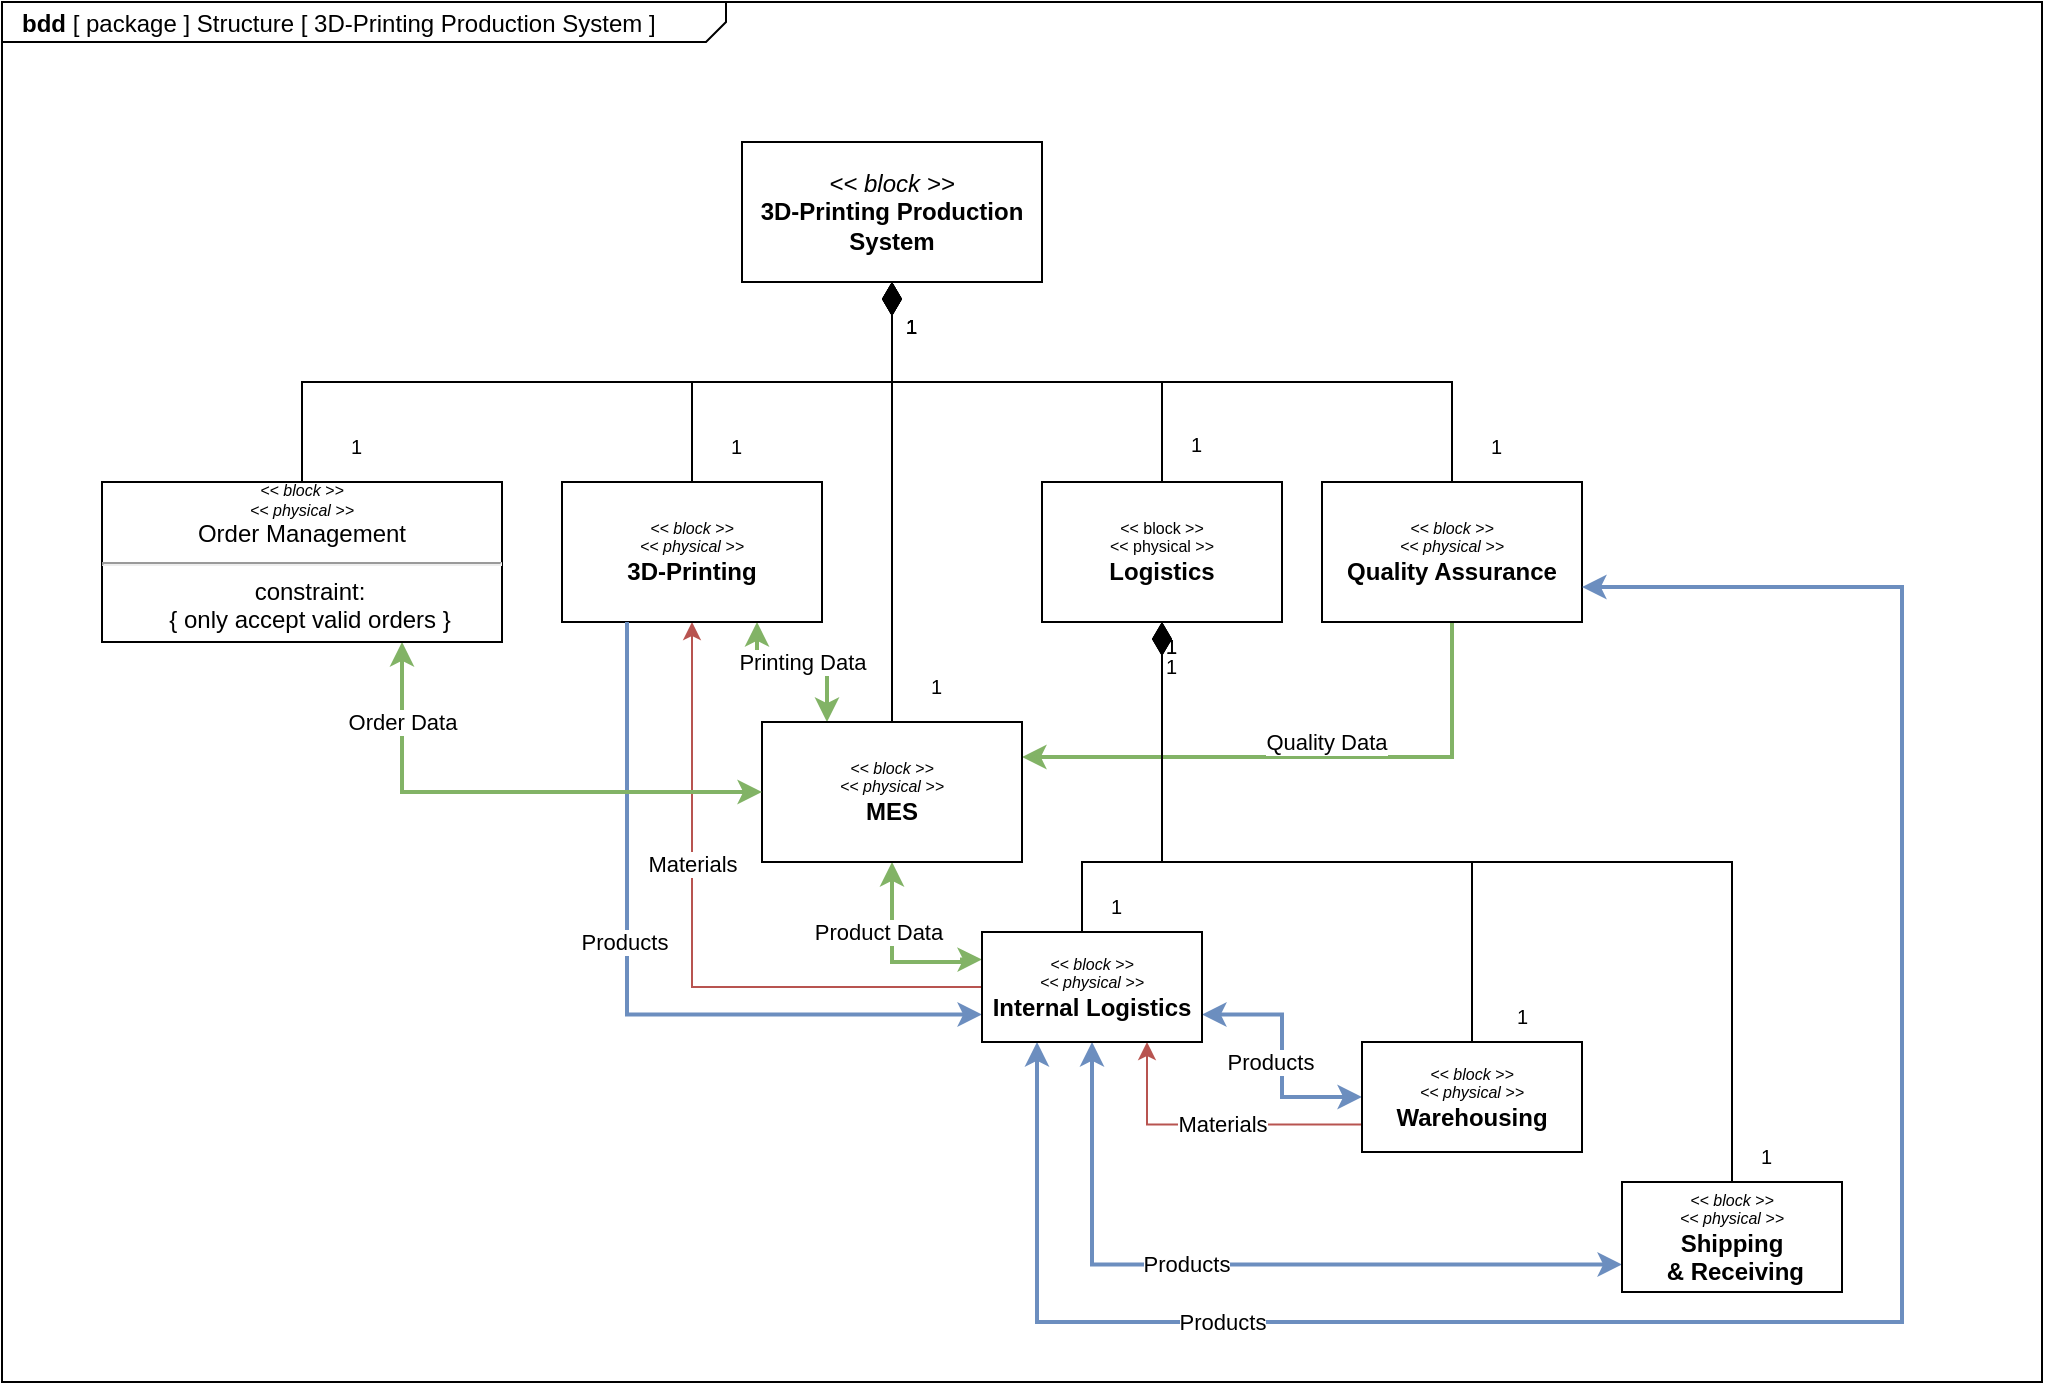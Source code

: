 <mxfile version="24.8.1">
  <diagram name="Seite-1" id="GFA_SByiZ649OcQAbFE9">
    <mxGraphModel dx="952" dy="637" grid="1" gridSize="10" guides="1" tooltips="1" connect="1" arrows="1" fold="1" page="1" pageScale="1" pageWidth="827" pageHeight="1169" math="0" shadow="0">
      <root>
        <mxCell id="0" />
        <mxCell id="1" parent="0" />
        <mxCell id="Q9ZKkBL_76BCk9_iBAh2-4" value="&lt;p style=&quot;margin:0px;margin-top:4px;margin-left:10px;text-align:left;&quot;&gt;&lt;b&gt;bdd &lt;/b&gt;[ package ] Structure [ 3D-Printing Production System ]&lt;/p&gt;" style="html=1;shape=mxgraph.sysml.package;labelX=362.47;align=left;spacingLeft=10;overflow=fill;recursiveResize=0;" parent="1" vertex="1">
          <mxGeometry y="60" width="1020" height="690" as="geometry" />
        </mxCell>
        <mxCell id="Q9ZKkBL_76BCk9_iBAh2-5" value="&lt;span style=&quot;font-weight: normal;&quot;&gt;&lt;i&gt;&amp;lt;&amp;lt; block &amp;gt;&amp;gt;&lt;/i&gt;&lt;/span&gt;&lt;br&gt;&lt;div&gt;3D-Printing Production System&lt;/div&gt;" style="strokeColor=inherit;fillColor=inherit;gradientColor=inherit;shape=rect;fontStyle=1;html=1;whiteSpace=wrap;align=center;" parent="Q9ZKkBL_76BCk9_iBAh2-4" vertex="1">
          <mxGeometry x="370" y="70" width="150" height="70" as="geometry" />
        </mxCell>
        <mxCell id="Q9ZKkBL_76BCk9_iBAh2-6" value="&lt;div style=&quot;font-size: 8px;&quot;&gt;&lt;span style=&quot;font-weight: normal;&quot;&gt;&amp;lt;&amp;lt; block &amp;gt;&amp;gt;&lt;/span&gt;&lt;/div&gt;&lt;div style=&quot;font-size: 8px;&quot;&gt;&lt;span style=&quot;font-weight: normal;&quot;&gt;&amp;lt;&amp;lt; physical &amp;gt;&amp;gt;&lt;br&gt;&lt;/span&gt;&lt;/div&gt;&lt;div&gt;Logistics&lt;br&gt;&lt;/div&gt;" style="strokeColor=inherit;fillColor=inherit;gradientColor=inherit;shape=rect;fontStyle=1;html=1;whiteSpace=wrap;align=center;" parent="Q9ZKkBL_76BCk9_iBAh2-4" vertex="1">
          <mxGeometry x="520" y="240" width="120" height="70" as="geometry" />
        </mxCell>
        <mxCell id="Q9ZKkBL_76BCk9_iBAh2-7" value="" style="strokeColor=inherit;fillColor=inherit;gradientColor=inherit;align=right;html=1;verticalAlign=bottom;endArrow=none;startArrow=diamondThin;startSize=14;startFill=1;edgeStyle=orthogonalEdgeStyle;endFill=0;labelBackgroundColor=none;rounded=0;" parent="Q9ZKkBL_76BCk9_iBAh2-4" source="Q9ZKkBL_76BCk9_iBAh2-5" target="Q9ZKkBL_76BCk9_iBAh2-6" edge="1">
          <mxGeometry x="0.918" relative="1" as="geometry">
            <mxPoint as="offset" />
          </mxGeometry>
        </mxCell>
        <mxCell id="Q9ZKkBL_76BCk9_iBAh2-8" value="1" style="resizable=0;html=1;align=left;verticalAlign=top;labelBackgroundColor=none;fontSize=10" parent="Q9ZKkBL_76BCk9_iBAh2-7" connectable="0" vertex="1">
          <mxGeometry x="-1" relative="1" as="geometry">
            <mxPoint x="5" y="10" as="offset" />
          </mxGeometry>
        </mxCell>
        <mxCell id="Q9ZKkBL_76BCk9_iBAh2-9" value="1" style="resizable=0;html=1;align=right;verticalAlign=top;labelBackgroundColor=none;fontSize=10" parent="Q9ZKkBL_76BCk9_iBAh2-7" connectable="0" vertex="1">
          <mxGeometry x="1" relative="1" as="geometry">
            <mxPoint x="20" y="-31" as="offset" />
          </mxGeometry>
        </mxCell>
        <mxCell id="0YOrRNStGJFLoWrIP_f3-7" style="edgeStyle=orthogonalEdgeStyle;rounded=0;orthogonalLoop=1;jettySize=auto;html=1;exitX=0.75;exitY=1;exitDx=0;exitDy=0;entryX=0.25;entryY=0;entryDx=0;entryDy=0;endArrow=classic;endFill=1;fillColor=#d5e8d4;strokeColor=#82b366;strokeWidth=2;startArrow=classic;startFill=1;" parent="Q9ZKkBL_76BCk9_iBAh2-4" source="Q9ZKkBL_76BCk9_iBAh2-10" target="Q9ZKkBL_76BCk9_iBAh2-17" edge="1">
          <mxGeometry relative="1" as="geometry" />
        </mxCell>
        <mxCell id="0YOrRNStGJFLoWrIP_f3-8" value="Printing Data" style="edgeLabel;html=1;align=center;verticalAlign=middle;resizable=0;points=[];" parent="0YOrRNStGJFLoWrIP_f3-7" vertex="1" connectable="0">
          <mxGeometry x="-0.595" y="-1" relative="1" as="geometry">
            <mxPoint x="23" y="3" as="offset" />
          </mxGeometry>
        </mxCell>
        <mxCell id="HfJMQKa8n6tODAaL_8SI-4" style="edgeStyle=orthogonalEdgeStyle;rounded=0;orthogonalLoop=1;jettySize=auto;html=1;exitX=0.5;exitY=1;exitDx=0;exitDy=0;entryX=0;entryY=0.5;entryDx=0;entryDy=0;endArrow=none;endFill=0;fillColor=#f8cecc;strokeColor=#b85450;startArrow=classic;startFill=1;" edge="1" parent="Q9ZKkBL_76BCk9_iBAh2-4" source="Q9ZKkBL_76BCk9_iBAh2-10" target="Q9ZKkBL_76BCk9_iBAh2-56">
          <mxGeometry relative="1" as="geometry" />
        </mxCell>
        <mxCell id="HfJMQKa8n6tODAaL_8SI-5" value="Materials" style="edgeLabel;html=1;align=center;verticalAlign=middle;resizable=0;points=[];" vertex="1" connectable="0" parent="HfJMQKa8n6tODAaL_8SI-4">
          <mxGeometry x="0.301" y="-1" relative="1" as="geometry">
            <mxPoint x="-31" y="-63" as="offset" />
          </mxGeometry>
        </mxCell>
        <mxCell id="Q9ZKkBL_76BCk9_iBAh2-10" value="&lt;div style=&quot;font-size: 8px;&quot;&gt;&lt;span style=&quot;font-weight: normal;&quot;&gt;&lt;i&gt;&amp;lt;&amp;lt; block &amp;gt;&amp;gt;&lt;/i&gt;&lt;/span&gt;&lt;/div&gt;&lt;div style=&quot;font-size: 8px;&quot;&gt;&lt;span style=&quot;font-weight: normal;&quot;&gt;&lt;i&gt;&amp;lt;&amp;lt; physical &amp;gt;&amp;gt;&lt;br&gt;&lt;/i&gt;&lt;/span&gt;&lt;/div&gt;&lt;div&gt;3D-Printing&lt;br&gt;&lt;/div&gt;" style="strokeColor=inherit;fillColor=inherit;gradientColor=inherit;shape=rect;fontStyle=1;html=1;whiteSpace=wrap;align=center;" parent="Q9ZKkBL_76BCk9_iBAh2-4" vertex="1">
          <mxGeometry x="280" y="240" width="130" height="70" as="geometry" />
        </mxCell>
        <mxCell id="Q9ZKkBL_76BCk9_iBAh2-13" value="" style="align=right;html=1;verticalAlign=bottom;endArrow=none;startArrow=diamondThin;startSize=14;startFill=1;edgeStyle=none;rounded=0;entryX=0.5;entryY=0;entryDx=0;entryDy=0;exitX=0.5;exitY=1;exitDx=0;exitDy=0;" parent="Q9ZKkBL_76BCk9_iBAh2-4" source="Q9ZKkBL_76BCk9_iBAh2-5" target="Q9ZKkBL_76BCk9_iBAh2-17" edge="1">
          <mxGeometry x="-0.2" y="-5" relative="1" as="geometry">
            <mxPoint x="440" y="140" as="sourcePoint" />
            <mxPoint x="445" y="340" as="targetPoint" />
            <mxPoint as="offset" />
          </mxGeometry>
        </mxCell>
        <mxCell id="Q9ZKkBL_76BCk9_iBAh2-14" value="1" style="resizable=0;html=1;align=left;verticalAlign=top;labelBackgroundColor=none;fontSize=10" parent="Q9ZKkBL_76BCk9_iBAh2-13" connectable="0" vertex="1">
          <mxGeometry x="-1" relative="1" as="geometry">
            <mxPoint x="5" y="10" as="offset" />
          </mxGeometry>
        </mxCell>
        <mxCell id="Q9ZKkBL_76BCk9_iBAh2-15" value="1" style="resizable=0;html=1;align=right;verticalAlign=top;labelBackgroundColor=none;fontSize=10" parent="Q9ZKkBL_76BCk9_iBAh2-13" connectable="0" vertex="1">
          <mxGeometry x="1" relative="1" as="geometry">
            <mxPoint x="25" y="-30" as="offset" />
          </mxGeometry>
        </mxCell>
        <mxCell id="0YOrRNStGJFLoWrIP_f3-1" style="edgeStyle=orthogonalEdgeStyle;rounded=0;orthogonalLoop=1;jettySize=auto;html=1;exitX=0.5;exitY=1;exitDx=0;exitDy=0;entryX=0;entryY=0.25;entryDx=0;entryDy=0;endArrow=classic;endFill=1;fillColor=#d5e8d4;strokeColor=#82b366;strokeWidth=2;startArrow=classic;startFill=1;" parent="Q9ZKkBL_76BCk9_iBAh2-4" source="Q9ZKkBL_76BCk9_iBAh2-17" target="Q9ZKkBL_76BCk9_iBAh2-56" edge="1">
          <mxGeometry relative="1" as="geometry">
            <Array as="points">
              <mxPoint x="445" y="480" />
              <mxPoint x="480" y="480" />
              <mxPoint x="480" y="479" />
            </Array>
          </mxGeometry>
        </mxCell>
        <mxCell id="0YOrRNStGJFLoWrIP_f3-6" value="&lt;div&gt;Product Data&lt;br&gt;&lt;/div&gt;" style="edgeLabel;html=1;align=center;verticalAlign=middle;resizable=0;points=[];" parent="0YOrRNStGJFLoWrIP_f3-1" vertex="1" connectable="0">
          <mxGeometry x="-0.521" y="-1" relative="1" as="geometry">
            <mxPoint x="-6" y="12" as="offset" />
          </mxGeometry>
        </mxCell>
        <mxCell id="0YOrRNStGJFLoWrIP_f3-2" style="edgeStyle=orthogonalEdgeStyle;rounded=0;orthogonalLoop=1;jettySize=auto;html=1;exitX=1;exitY=0.25;exitDx=0;exitDy=0;entryX=0.5;entryY=1;entryDx=0;entryDy=0;endArrow=none;endFill=0;fillColor=#d5e8d4;strokeColor=#82b366;strokeWidth=2;startArrow=classic;startFill=1;" parent="Q9ZKkBL_76BCk9_iBAh2-4" source="Q9ZKkBL_76BCk9_iBAh2-17" target="Q9ZKkBL_76BCk9_iBAh2-55" edge="1">
          <mxGeometry relative="1" as="geometry" />
        </mxCell>
        <mxCell id="0YOrRNStGJFLoWrIP_f3-3" value="Quality Data" style="edgeLabel;html=1;align=center;verticalAlign=middle;resizable=0;points=[];" parent="0YOrRNStGJFLoWrIP_f3-2" vertex="1" connectable="0">
          <mxGeometry x="0.2" relative="1" as="geometry">
            <mxPoint x="-18" y="-8" as="offset" />
          </mxGeometry>
        </mxCell>
        <mxCell id="Q9ZKkBL_76BCk9_iBAh2-17" value="&lt;div style=&quot;font-size: 8px;&quot;&gt;&lt;span style=&quot;font-weight: normal;&quot;&gt;&lt;i&gt;&amp;lt;&amp;lt; block &amp;gt;&amp;gt;&lt;/i&gt;&lt;/span&gt;&lt;/div&gt;&lt;div style=&quot;font-size: 8px;&quot;&gt;&lt;span style=&quot;font-weight: normal;&quot;&gt;&lt;i&gt;&amp;lt;&amp;lt; physical &amp;gt;&amp;gt;&lt;br&gt;&lt;/i&gt;&lt;/span&gt;&lt;/div&gt;MES" style="strokeColor=inherit;fillColor=inherit;gradientColor=inherit;shape=rect;fontStyle=1;html=1;whiteSpace=wrap;align=center;" parent="Q9ZKkBL_76BCk9_iBAh2-4" vertex="1">
          <mxGeometry x="380" y="360" width="130" height="70" as="geometry" />
        </mxCell>
        <mxCell id="Q9ZKkBL_76BCk9_iBAh2-55" value="&lt;div style=&quot;font-size: 8px;&quot;&gt;&lt;span style=&quot;font-weight: normal;&quot;&gt;&lt;i&gt;&amp;lt;&amp;lt; block &amp;gt;&amp;gt;&lt;/i&gt;&lt;/span&gt;&lt;/div&gt;&lt;div style=&quot;font-size: 8px;&quot;&gt;&lt;span style=&quot;font-weight: normal;&quot;&gt;&lt;i&gt;&amp;lt;&amp;lt; physical &amp;gt;&amp;gt;&lt;br&gt;&lt;/i&gt;&lt;/span&gt;&lt;/div&gt;&lt;div&gt;Quality Assurance&lt;br&gt;&lt;/div&gt;" style="strokeColor=inherit;fillColor=inherit;gradientColor=inherit;shape=rect;fontStyle=1;html=1;whiteSpace=wrap;align=center;" parent="Q9ZKkBL_76BCk9_iBAh2-4" vertex="1">
          <mxGeometry x="660" y="240" width="130" height="70" as="geometry" />
        </mxCell>
        <mxCell id="0YOrRNStGJFLoWrIP_f3-12" style="edgeStyle=orthogonalEdgeStyle;rounded=0;orthogonalLoop=1;jettySize=auto;html=1;exitX=1;exitY=0.75;exitDx=0;exitDy=0;entryX=0;entryY=0.5;entryDx=0;entryDy=0;endArrow=classic;endFill=1;fillColor=#dae8fc;strokeColor=#6c8ebf;strokeWidth=2;startArrow=classic;startFill=1;" parent="Q9ZKkBL_76BCk9_iBAh2-4" source="Q9ZKkBL_76BCk9_iBAh2-56" target="Q9ZKkBL_76BCk9_iBAh2-57" edge="1">
          <mxGeometry relative="1" as="geometry" />
        </mxCell>
        <mxCell id="0YOrRNStGJFLoWrIP_f3-13" value="Products" style="edgeLabel;html=1;align=center;verticalAlign=middle;resizable=0;points=[];" parent="0YOrRNStGJFLoWrIP_f3-12" vertex="1" connectable="0">
          <mxGeometry x="-0.099" y="-1" relative="1" as="geometry">
            <mxPoint x="-5" y="9" as="offset" />
          </mxGeometry>
        </mxCell>
        <mxCell id="0YOrRNStGJFLoWrIP_f3-14" style="edgeStyle=orthogonalEdgeStyle;rounded=0;orthogonalLoop=1;jettySize=auto;html=1;exitX=0;exitY=0.75;exitDx=0;exitDy=0;entryX=0.25;entryY=1;entryDx=0;entryDy=0;endArrow=none;endFill=0;fillColor=#dae8fc;strokeColor=#6c8ebf;strokeWidth=2;startArrow=classic;startFill=1;" parent="Q9ZKkBL_76BCk9_iBAh2-4" source="Q9ZKkBL_76BCk9_iBAh2-56" target="Q9ZKkBL_76BCk9_iBAh2-10" edge="1">
          <mxGeometry relative="1" as="geometry" />
        </mxCell>
        <mxCell id="0YOrRNStGJFLoWrIP_f3-15" value="Products" style="edgeLabel;html=1;align=center;verticalAlign=middle;resizable=0;points=[];" parent="0YOrRNStGJFLoWrIP_f3-14" vertex="1" connectable="0">
          <mxGeometry x="0.236" relative="1" as="geometry">
            <mxPoint x="-2" y="17" as="offset" />
          </mxGeometry>
        </mxCell>
        <mxCell id="0YOrRNStGJFLoWrIP_f3-17" style="edgeStyle=orthogonalEdgeStyle;rounded=0;orthogonalLoop=1;jettySize=auto;html=1;exitX=0.5;exitY=1;exitDx=0;exitDy=0;entryX=0;entryY=0.75;entryDx=0;entryDy=0;endArrow=classic;endFill=1;fillColor=#dae8fc;strokeColor=#6c8ebf;strokeWidth=2;startArrow=classic;startFill=1;" parent="Q9ZKkBL_76BCk9_iBAh2-4" source="Q9ZKkBL_76BCk9_iBAh2-56" target="Q9ZKkBL_76BCk9_iBAh2-58" edge="1">
          <mxGeometry relative="1" as="geometry" />
        </mxCell>
        <mxCell id="0YOrRNStGJFLoWrIP_f3-18" value="Products" style="edgeLabel;html=1;align=center;verticalAlign=middle;resizable=0;points=[];" parent="0YOrRNStGJFLoWrIP_f3-17" vertex="1" connectable="0">
          <mxGeometry x="-0.161" y="2" relative="1" as="geometry">
            <mxPoint y="1" as="offset" />
          </mxGeometry>
        </mxCell>
        <mxCell id="0YOrRNStGJFLoWrIP_f3-19" style="edgeStyle=orthogonalEdgeStyle;rounded=0;orthogonalLoop=1;jettySize=auto;html=1;exitX=0.25;exitY=1;exitDx=0;exitDy=0;entryX=1;entryY=0.75;entryDx=0;entryDy=0;fillColor=#dae8fc;strokeColor=#6c8ebf;endArrow=classic;endFill=1;strokeWidth=2;startArrow=classic;startFill=1;" parent="Q9ZKkBL_76BCk9_iBAh2-4" source="Q9ZKkBL_76BCk9_iBAh2-56" target="Q9ZKkBL_76BCk9_iBAh2-55" edge="1">
          <mxGeometry relative="1" as="geometry">
            <Array as="points">
              <mxPoint x="518" y="660" />
              <mxPoint x="950" y="660" />
              <mxPoint x="950" y="293" />
            </Array>
          </mxGeometry>
        </mxCell>
        <mxCell id="0YOrRNStGJFLoWrIP_f3-20" value="Products" style="edgeLabel;html=1;align=center;verticalAlign=middle;resizable=0;points=[];" parent="0YOrRNStGJFLoWrIP_f3-19" vertex="1" connectable="0">
          <mxGeometry x="-0.577" relative="1" as="geometry">
            <mxPoint as="offset" />
          </mxGeometry>
        </mxCell>
        <mxCell id="HfJMQKa8n6tODAaL_8SI-1" style="edgeStyle=orthogonalEdgeStyle;rounded=0;orthogonalLoop=1;jettySize=auto;html=1;exitX=0.75;exitY=1;exitDx=0;exitDy=0;entryX=0;entryY=0.75;entryDx=0;entryDy=0;endArrow=none;endFill=0;fillColor=#f8cecc;strokeColor=#b85450;startArrow=classic;startFill=1;" edge="1" parent="Q9ZKkBL_76BCk9_iBAh2-4" source="Q9ZKkBL_76BCk9_iBAh2-56" target="Q9ZKkBL_76BCk9_iBAh2-57">
          <mxGeometry relative="1" as="geometry" />
        </mxCell>
        <mxCell id="HfJMQKa8n6tODAaL_8SI-2" value="Materials" style="edgeLabel;html=1;align=center;verticalAlign=middle;resizable=0;points=[];" vertex="1" connectable="0" parent="HfJMQKa8n6tODAaL_8SI-1">
          <mxGeometry x="-0.131" y="1" relative="1" as="geometry">
            <mxPoint x="14" as="offset" />
          </mxGeometry>
        </mxCell>
        <mxCell id="Q9ZKkBL_76BCk9_iBAh2-56" value="&lt;div style=&quot;font-size: 8px;&quot;&gt;&lt;span style=&quot;font-weight: normal;&quot;&gt;&lt;i&gt;&amp;lt;&amp;lt; block &amp;gt;&amp;gt;&lt;/i&gt;&lt;/span&gt;&lt;/div&gt;&lt;div style=&quot;font-size: 8px;&quot;&gt;&lt;span style=&quot;font-weight: normal;&quot;&gt;&lt;i&gt;&amp;lt;&amp;lt; physical &amp;gt;&amp;gt;&lt;br&gt;&lt;/i&gt;&lt;/span&gt;&lt;/div&gt;&lt;div&gt;Internal Logistics&lt;br&gt;&lt;/div&gt;" style="strokeColor=inherit;fillColor=inherit;gradientColor=inherit;shape=rect;fontStyle=1;html=1;whiteSpace=wrap;align=center;" parent="Q9ZKkBL_76BCk9_iBAh2-4" vertex="1">
          <mxGeometry x="490" y="465" width="110" height="55" as="geometry" />
        </mxCell>
        <mxCell id="Q9ZKkBL_76BCk9_iBAh2-57" value="&lt;div style=&quot;font-size: 8px;&quot;&gt;&lt;span style=&quot;font-weight: normal;&quot;&gt;&lt;i&gt;&amp;lt;&amp;lt; block &amp;gt;&amp;gt;&lt;/i&gt;&lt;/span&gt;&lt;/div&gt;&lt;div style=&quot;font-size: 8px;&quot;&gt;&lt;span style=&quot;font-weight: normal;&quot;&gt;&lt;i&gt;&amp;lt;&amp;lt; physical &amp;gt;&amp;gt;&lt;br&gt;&lt;/i&gt;&lt;/span&gt;&lt;/div&gt;&lt;div&gt;Warehousing&lt;br&gt;&lt;/div&gt;" style="strokeColor=inherit;fillColor=inherit;gradientColor=inherit;shape=rect;fontStyle=1;html=1;whiteSpace=wrap;align=center;" parent="Q9ZKkBL_76BCk9_iBAh2-4" vertex="1">
          <mxGeometry x="680" y="520" width="110" height="55" as="geometry" />
        </mxCell>
        <mxCell id="Q9ZKkBL_76BCk9_iBAh2-58" value="&lt;div style=&quot;font-size: 8px;&quot;&gt;&lt;span style=&quot;font-weight: normal;&quot;&gt;&lt;i&gt;&amp;lt;&amp;lt; block &amp;gt;&amp;gt;&lt;/i&gt;&lt;/span&gt;&lt;/div&gt;&lt;div style=&quot;font-size: 8px;&quot;&gt;&lt;span style=&quot;font-weight: normal;&quot;&gt;&lt;i&gt;&amp;lt;&amp;lt; physical &amp;gt;&amp;gt;&lt;br&gt;&lt;/i&gt;&lt;/span&gt;&lt;/div&gt;&lt;div&gt;Shipping&lt;/div&gt;&amp;nbsp;&amp;amp; Receiving" style="strokeColor=inherit;fillColor=inherit;gradientColor=inherit;shape=rect;fontStyle=1;html=1;whiteSpace=wrap;align=center;" parent="Q9ZKkBL_76BCk9_iBAh2-4" vertex="1">
          <mxGeometry x="810" y="590" width="110" height="55" as="geometry" />
        </mxCell>
        <mxCell id="Q9ZKkBL_76BCk9_iBAh2-59" value="" style="align=right;html=1;verticalAlign=bottom;endArrow=none;startArrow=diamondThin;startSize=14;startFill=1;edgeStyle=orthogonalEdgeStyle;rounded=0;exitX=0.5;exitY=1;exitDx=0;exitDy=0;entryX=0.5;entryY=0;entryDx=0;entryDy=0;" parent="Q9ZKkBL_76BCk9_iBAh2-4" source="Q9ZKkBL_76BCk9_iBAh2-6" target="Q9ZKkBL_76BCk9_iBAh2-57" edge="1">
          <mxGeometry x="1" y="-2" relative="1" as="geometry">
            <mxPoint x="570" y="330" as="sourcePoint" />
            <mxPoint x="730" y="330" as="targetPoint" />
            <Array as="points">
              <mxPoint x="580" y="430" />
              <mxPoint x="735" y="430" />
            </Array>
            <mxPoint x="-1" as="offset" />
          </mxGeometry>
        </mxCell>
        <mxCell id="Q9ZKkBL_76BCk9_iBAh2-60" value="1" style="resizable=0;html=1;align=left;verticalAlign=top;labelBackgroundColor=none;fontSize=10" parent="Q9ZKkBL_76BCk9_iBAh2-59" connectable="0" vertex="1">
          <mxGeometry x="-1" relative="1" as="geometry" />
        </mxCell>
        <mxCell id="Q9ZKkBL_76BCk9_iBAh2-61" value="1" style="resizable=0;html=1;align=right;verticalAlign=top;labelBackgroundColor=none;fontSize=10" parent="Q9ZKkBL_76BCk9_iBAh2-59" connectable="0" vertex="1">
          <mxGeometry x="1" relative="1" as="geometry">
            <mxPoint x="28" y="-25" as="offset" />
          </mxGeometry>
        </mxCell>
        <mxCell id="Q9ZKkBL_76BCk9_iBAh2-62" value="" style="align=right;html=1;verticalAlign=bottom;endArrow=none;startArrow=diamondThin;startSize=14;startFill=1;edgeStyle=orthogonalEdgeStyle;rounded=0;exitX=0.5;exitY=1;exitDx=0;exitDy=0;entryX=0.5;entryY=0;entryDx=0;entryDy=0;" parent="Q9ZKkBL_76BCk9_iBAh2-4" source="Q9ZKkBL_76BCk9_iBAh2-6" target="Q9ZKkBL_76BCk9_iBAh2-58" edge="1">
          <mxGeometry x="1" relative="1" as="geometry">
            <mxPoint x="590" y="320" as="sourcePoint" />
            <mxPoint x="605" y="440" as="targetPoint" />
            <Array as="points">
              <mxPoint x="580" y="430" />
              <mxPoint x="865" y="430" />
            </Array>
            <mxPoint as="offset" />
          </mxGeometry>
        </mxCell>
        <mxCell id="Q9ZKkBL_76BCk9_iBAh2-63" value="1" style="resizable=0;html=1;align=left;verticalAlign=top;labelBackgroundColor=none;fontSize=10" parent="Q9ZKkBL_76BCk9_iBAh2-62" connectable="0" vertex="1">
          <mxGeometry x="-1" relative="1" as="geometry" />
        </mxCell>
        <mxCell id="Q9ZKkBL_76BCk9_iBAh2-64" value="1" style="resizable=0;html=1;align=right;verticalAlign=top;labelBackgroundColor=none;fontSize=10" parent="Q9ZKkBL_76BCk9_iBAh2-62" connectable="0" vertex="1">
          <mxGeometry x="1" relative="1" as="geometry">
            <mxPoint x="20" y="-25" as="offset" />
          </mxGeometry>
        </mxCell>
        <mxCell id="Q9ZKkBL_76BCk9_iBAh2-65" value="" style="align=right;html=1;verticalAlign=bottom;endArrow=none;startArrow=diamondThin;startSize=14;startFill=1;edgeStyle=orthogonalEdgeStyle;rounded=0;exitX=0.5;exitY=1;exitDx=0;exitDy=0;entryX=0.5;entryY=0;entryDx=0;entryDy=0;" parent="Q9ZKkBL_76BCk9_iBAh2-4" source="Q9ZKkBL_76BCk9_iBAh2-6" target="Q9ZKkBL_76BCk9_iBAh2-56" edge="1">
          <mxGeometry x="0.95" relative="1" as="geometry">
            <mxPoint x="520" y="270" as="sourcePoint" />
            <mxPoint x="680" y="270" as="targetPoint" />
            <Array as="points">
              <mxPoint x="580" y="430" />
              <mxPoint x="540" y="430" />
              <mxPoint x="540" y="465" />
            </Array>
            <mxPoint as="offset" />
          </mxGeometry>
        </mxCell>
        <mxCell id="Q9ZKkBL_76BCk9_iBAh2-66" value="1" style="resizable=0;html=1;align=left;verticalAlign=top;labelBackgroundColor=none;fontSize=10" parent="Q9ZKkBL_76BCk9_iBAh2-65" connectable="0" vertex="1">
          <mxGeometry x="-1" relative="1" as="geometry">
            <mxPoint y="10" as="offset" />
          </mxGeometry>
        </mxCell>
        <mxCell id="Q9ZKkBL_76BCk9_iBAh2-67" value="1" style="resizable=0;html=1;align=right;verticalAlign=top;labelBackgroundColor=none;fontSize=10" parent="Q9ZKkBL_76BCk9_iBAh2-65" connectable="0" vertex="1">
          <mxGeometry x="1" relative="1" as="geometry">
            <mxPoint x="15" y="-25" as="offset" />
          </mxGeometry>
        </mxCell>
        <mxCell id="Q9ZKkBL_76BCk9_iBAh2-68" value="" style="align=right;html=1;verticalAlign=bottom;endArrow=none;startArrow=diamondThin;startSize=14;startFill=1;edgeStyle=orthogonalEdgeStyle;rounded=0;exitX=0.5;exitY=1;exitDx=0;exitDy=0;entryX=0.5;entryY=0;entryDx=0;entryDy=0;" parent="Q9ZKkBL_76BCk9_iBAh2-4" source="Q9ZKkBL_76BCk9_iBAh2-5" target="Q9ZKkBL_76BCk9_iBAh2-10" edge="1">
          <mxGeometry x="0.905" relative="1" as="geometry">
            <mxPoint x="500" y="330" as="sourcePoint" />
            <mxPoint x="660" y="330" as="targetPoint" />
            <mxPoint as="offset" />
          </mxGeometry>
        </mxCell>
        <mxCell id="Q9ZKkBL_76BCk9_iBAh2-69" value="1" style="resizable=0;html=1;align=left;verticalAlign=top;labelBackgroundColor=none;fontSize=10" parent="Q9ZKkBL_76BCk9_iBAh2-68" connectable="0" vertex="1">
          <mxGeometry x="-1" relative="1" as="geometry">
            <mxPoint x="5" y="10" as="offset" />
          </mxGeometry>
        </mxCell>
        <mxCell id="Q9ZKkBL_76BCk9_iBAh2-70" value="1" style="resizable=0;html=1;align=right;verticalAlign=top;labelBackgroundColor=none;fontSize=10" parent="Q9ZKkBL_76BCk9_iBAh2-68" connectable="0" vertex="1">
          <mxGeometry x="1" relative="1" as="geometry">
            <mxPoint x="25" y="-30" as="offset" />
          </mxGeometry>
        </mxCell>
        <mxCell id="Q9ZKkBL_76BCk9_iBAh2-71" value="" style="align=right;html=1;verticalAlign=bottom;endArrow=none;startArrow=diamondThin;startSize=14;startFill=1;edgeStyle=orthogonalEdgeStyle;rounded=0;exitX=0.5;exitY=1;exitDx=0;exitDy=0;entryX=0.5;entryY=0;entryDx=0;entryDy=0;" parent="Q9ZKkBL_76BCk9_iBAh2-4" source="Q9ZKkBL_76BCk9_iBAh2-5" target="Q9ZKkBL_76BCk9_iBAh2-119" edge="1">
          <mxGeometry x="1" relative="1" as="geometry">
            <mxPoint x="500" y="330" as="sourcePoint" />
            <mxPoint x="660" y="330" as="targetPoint" />
            <Array as="points">
              <mxPoint x="445" y="190" />
              <mxPoint x="150" y="190" />
            </Array>
          </mxGeometry>
        </mxCell>
        <mxCell id="Q9ZKkBL_76BCk9_iBAh2-72" value="1" style="resizable=0;html=1;align=left;verticalAlign=top;labelBackgroundColor=none;fontSize=10" parent="Q9ZKkBL_76BCk9_iBAh2-71" connectable="0" vertex="1">
          <mxGeometry x="-1" relative="1" as="geometry">
            <mxPoint x="5" y="10" as="offset" />
          </mxGeometry>
        </mxCell>
        <mxCell id="Q9ZKkBL_76BCk9_iBAh2-73" value="1" style="resizable=0;html=1;align=right;verticalAlign=top;labelBackgroundColor=none;fontSize=10" parent="Q9ZKkBL_76BCk9_iBAh2-71" connectable="0" vertex="1">
          <mxGeometry x="1" relative="1" as="geometry">
            <mxPoint x="30" y="-30" as="offset" />
          </mxGeometry>
        </mxCell>
        <mxCell id="Q9ZKkBL_76BCk9_iBAh2-74" value="" style="align=right;html=1;verticalAlign=bottom;endArrow=none;startArrow=diamondThin;startSize=14;startFill=1;edgeStyle=orthogonalEdgeStyle;rounded=0;exitX=0.5;exitY=1;exitDx=0;exitDy=0;entryX=0.5;entryY=0;entryDx=0;entryDy=0;" parent="Q9ZKkBL_76BCk9_iBAh2-4" source="Q9ZKkBL_76BCk9_iBAh2-5" target="Q9ZKkBL_76BCk9_iBAh2-55" edge="1">
          <mxGeometry x="1" relative="1" as="geometry">
            <mxPoint x="500" y="330" as="sourcePoint" />
            <mxPoint x="660" y="330" as="targetPoint" />
          </mxGeometry>
        </mxCell>
        <mxCell id="Q9ZKkBL_76BCk9_iBAh2-75" value="1" style="resizable=0;html=1;align=left;verticalAlign=top;labelBackgroundColor=none;fontSize=10" parent="Q9ZKkBL_76BCk9_iBAh2-74" connectable="0" vertex="1">
          <mxGeometry x="-1" relative="1" as="geometry">
            <mxPoint x="5" y="10" as="offset" />
          </mxGeometry>
        </mxCell>
        <mxCell id="Q9ZKkBL_76BCk9_iBAh2-76" value="1" style="resizable=0;html=1;align=right;verticalAlign=top;labelBackgroundColor=none;fontSize=10" parent="Q9ZKkBL_76BCk9_iBAh2-74" connectable="0" vertex="1">
          <mxGeometry x="1" relative="1" as="geometry">
            <mxPoint x="25" y="-30" as="offset" />
          </mxGeometry>
        </mxCell>
        <mxCell id="0YOrRNStGJFLoWrIP_f3-10" style="edgeStyle=orthogonalEdgeStyle;rounded=0;orthogonalLoop=1;jettySize=auto;html=1;exitX=0.75;exitY=1;exitDx=0;exitDy=0;entryX=0;entryY=0.5;entryDx=0;entryDy=0;endArrow=classic;endFill=1;fillColor=#d5e8d4;strokeColor=#82b366;strokeWidth=2;startArrow=classic;startFill=1;" parent="Q9ZKkBL_76BCk9_iBAh2-4" source="Q9ZKkBL_76BCk9_iBAh2-119" target="Q9ZKkBL_76BCk9_iBAh2-17" edge="1">
          <mxGeometry relative="1" as="geometry" />
        </mxCell>
        <mxCell id="0YOrRNStGJFLoWrIP_f3-11" value="Order Data" style="edgeLabel;html=1;align=center;verticalAlign=middle;resizable=0;points=[];" parent="0YOrRNStGJFLoWrIP_f3-10" vertex="1" connectable="0">
          <mxGeometry x="-0.859" y="-1" relative="1" as="geometry">
            <mxPoint x="1" y="22" as="offset" />
          </mxGeometry>
        </mxCell>
        <mxCell id="Q9ZKkBL_76BCk9_iBAh2-119" value="&lt;div style=&quot;font-size: 8px;&quot;&gt;&lt;font style=&quot;font-size: 8px;&quot;&gt;&lt;span style=&quot;font-weight: normal;&quot;&gt;&lt;i&gt;&amp;lt;&amp;lt; block &amp;gt;&amp;gt;&lt;/i&gt;&lt;/span&gt;&lt;/font&gt;&lt;/div&gt;&lt;div style=&quot;font-size: 8px;&quot;&gt;&lt;font style=&quot;font-size: 8px;&quot;&gt;&lt;font style=&quot;font-size: 8px;&quot;&gt;&lt;font style=&quot;font-size: 8px;&quot;&gt;&lt;span style=&quot;font-weight: normal;&quot;&gt;&lt;i&gt;&amp;lt;&amp;lt; physical &amp;gt;&amp;gt;&lt;br&gt;&lt;/i&gt;&lt;/span&gt;&lt;/font&gt;&lt;/font&gt;&lt;/font&gt;&lt;/div&gt;&lt;div style=&quot;&quot;&gt;&lt;font style=&quot;font-size: 12px;&quot;&gt;Order Management&lt;br&gt;&lt;/font&gt;&lt;/div&gt;&lt;p style=&quot;margin:0px;margin-top:4px;text-align:center;&quot;&gt;&lt;/p&gt;&lt;hr&gt;&lt;p style=&quot;margin:0px;margin-left:8px;text-align:center;&quot;&gt;constraint:&lt;/p&gt;&lt;p style=&quot;margin:0px;margin-left:8px;text-align:center;&quot;&gt;{ only accept valid orders }&lt;br&gt;&lt;/p&gt;" style="shape=rect;html=1;overflow=fill;whiteSpace=wrap;align=center;" parent="Q9ZKkBL_76BCk9_iBAh2-4" vertex="1">
          <mxGeometry x="50" y="240" width="200" height="80" as="geometry" />
        </mxCell>
      </root>
    </mxGraphModel>
  </diagram>
</mxfile>
